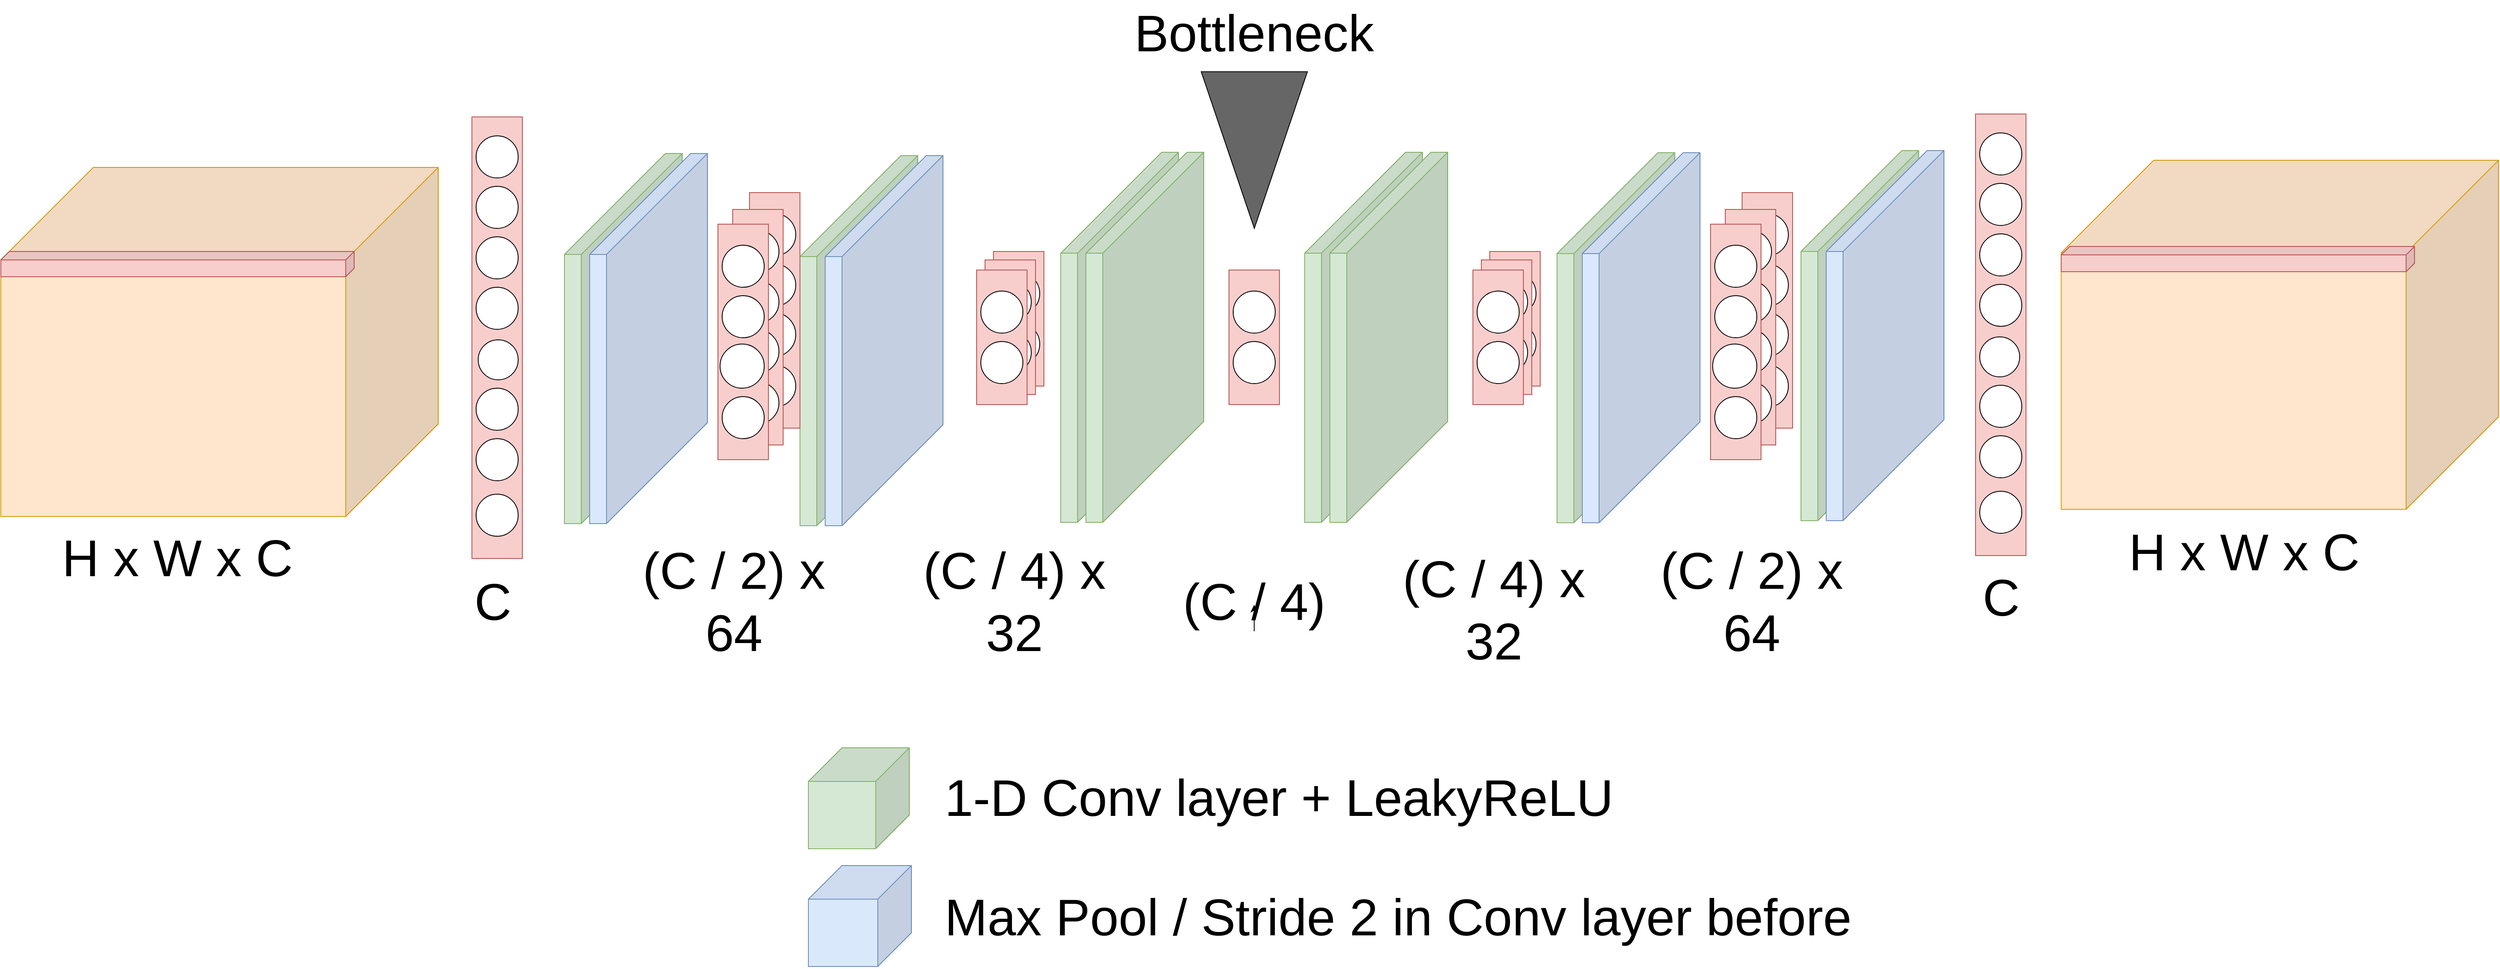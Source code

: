 <mxfile version="21.6.5" type="device">
  <diagram id="QJjx0-fPxzvcmYibJWj1" name="Page-1">
    <mxGraphModel dx="5736" dy="3528" grid="1" gridSize="10" guides="1" tooltips="1" connect="1" arrows="1" fold="1" page="0" pageScale="1" pageWidth="827" pageHeight="583" math="0" shadow="0">
      <root>
        <mxCell id="0" />
        <mxCell id="1" parent="0" />
        <mxCell id="m_Qu8GIRGxHgYCqS1YG2-1" value="" style="shape=cube;whiteSpace=wrap;html=1;boundedLbl=1;backgroundOutline=1;darkOpacity=0.05;darkOpacity2=0.1;size=110;direction=east;flipH=1;fillColor=#ffe6cc;strokeColor=#d79b00;fontSize=61;fontStyle=0" parent="1" vertex="1">
          <mxGeometry x="90" y="90" width="520" height="415" as="geometry" />
        </mxCell>
        <mxCell id="m_Qu8GIRGxHgYCqS1YG2-2" value="H x W x C" style="text;html=1;strokeColor=none;fillColor=none;align=center;verticalAlign=middle;whiteSpace=wrap;rounded=0;fontSize=61;fontStyle=0" parent="1" vertex="1">
          <mxGeometry x="145.25" y="505" width="309.5" height="100" as="geometry" />
        </mxCell>
        <mxCell id="Pfbvt9mmgzDX8GRQt6o7-2" value="" style="shape=cube;whiteSpace=wrap;html=1;boundedLbl=1;backgroundOutline=1;darkOpacity=0.05;darkOpacity2=0.1;flipH=1;size=10;fillColor=#f8cecc;strokeColor=#b85450;fontSize=61;fontStyle=0" parent="1" vertex="1">
          <mxGeometry x="90" y="190" width="420" height="30" as="geometry" />
        </mxCell>
        <mxCell id="Pfbvt9mmgzDX8GRQt6o7-66" value="C" style="text;html=1;strokeColor=none;fillColor=none;align=center;verticalAlign=middle;whiteSpace=wrap;rounded=0;fontSize=61;fontStyle=0" parent="1" vertex="1">
          <mxGeometry x="520" y="556.5" width="309.5" height="100" as="geometry" />
        </mxCell>
        <mxCell id="Pfbvt9mmgzDX8GRQt6o7-68" value="(C / 4) x 32" style="text;html=1;strokeColor=none;fillColor=none;align=center;verticalAlign=middle;whiteSpace=wrap;rounded=0;fontSize=61;fontStyle=0" parent="1" vertex="1">
          <mxGeometry x="1160" y="571.5" width="269.75" height="70" as="geometry" />
        </mxCell>
        <mxCell id="Pfbvt9mmgzDX8GRQt6o7-79" value="" style="group;fontSize=61;fontStyle=0" parent="1" vertex="1" connectable="0">
          <mxGeometry x="1250" y="212" width="80" height="160" as="geometry" />
        </mxCell>
        <mxCell id="EQMsb6BerHFTLHmI9SeI-25" value="" style="group;fontSize=61;fontStyle=0" parent="Pfbvt9mmgzDX8GRQt6o7-79" vertex="1" connectable="0">
          <mxGeometry x="10" y="-12" width="70" height="160" as="geometry" />
        </mxCell>
        <mxCell id="EQMsb6BerHFTLHmI9SeI-29" value="" style="group;fontSize=61;fontStyle=0" parent="EQMsb6BerHFTLHmI9SeI-25" vertex="1" connectable="0">
          <mxGeometry x="10" y="-10" width="60" height="160" as="geometry" />
        </mxCell>
        <mxCell id="EQMsb6BerHFTLHmI9SeI-30" value="" style="rounded=0;whiteSpace=wrap;html=1;rotation=-90;fillColor=#f8cecc;strokeColor=#b85450;fontSize=61;fontStyle=0" parent="EQMsb6BerHFTLHmI9SeI-29" vertex="1">
          <mxGeometry x="-50" y="50" width="160" height="60" as="geometry" />
        </mxCell>
        <mxCell id="EQMsb6BerHFTLHmI9SeI-31" value="" style="ellipse;whiteSpace=wrap;html=1;aspect=fixed;fontSize=61;fontStyle=0" parent="EQMsb6BerHFTLHmI9SeI-29" vertex="1">
          <mxGeometry x="5" y="25" width="50" height="50" as="geometry" />
        </mxCell>
        <mxCell id="EQMsb6BerHFTLHmI9SeI-32" value="" style="ellipse;whiteSpace=wrap;html=1;aspect=fixed;fontSize=61;fontStyle=0" parent="EQMsb6BerHFTLHmI9SeI-29" vertex="1">
          <mxGeometry x="5" y="85" width="50" height="50" as="geometry" />
        </mxCell>
        <mxCell id="EQMsb6BerHFTLHmI9SeI-26" value="" style="rounded=0;whiteSpace=wrap;html=1;rotation=-90;fillColor=#f8cecc;strokeColor=#b85450;fontSize=61;fontStyle=0" parent="EQMsb6BerHFTLHmI9SeI-25" vertex="1">
          <mxGeometry x="-50" y="50" width="160" height="60" as="geometry" />
        </mxCell>
        <mxCell id="EQMsb6BerHFTLHmI9SeI-27" value="" style="ellipse;whiteSpace=wrap;html=1;aspect=fixed;fontSize=61;fontStyle=0" parent="EQMsb6BerHFTLHmI9SeI-25" vertex="1">
          <mxGeometry x="5" y="25" width="50" height="50" as="geometry" />
        </mxCell>
        <mxCell id="EQMsb6BerHFTLHmI9SeI-28" value="" style="ellipse;whiteSpace=wrap;html=1;aspect=fixed;fontSize=61;fontStyle=0" parent="EQMsb6BerHFTLHmI9SeI-25" vertex="1">
          <mxGeometry x="5" y="85" width="50" height="50" as="geometry" />
        </mxCell>
        <mxCell id="Pfbvt9mmgzDX8GRQt6o7-24" value="" style="rounded=0;whiteSpace=wrap;html=1;rotation=-90;fillColor=#f8cecc;strokeColor=#b85450;fontSize=61;fontStyle=0" parent="Pfbvt9mmgzDX8GRQt6o7-79" vertex="1">
          <mxGeometry x="-50" y="50" width="160" height="60" as="geometry" />
        </mxCell>
        <mxCell id="Pfbvt9mmgzDX8GRQt6o7-25" value="" style="ellipse;whiteSpace=wrap;html=1;aspect=fixed;fontSize=61;fontStyle=0" parent="Pfbvt9mmgzDX8GRQt6o7-79" vertex="1">
          <mxGeometry x="5" y="25" width="50" height="50" as="geometry" />
        </mxCell>
        <mxCell id="Pfbvt9mmgzDX8GRQt6o7-26" value="" style="ellipse;whiteSpace=wrap;html=1;aspect=fixed;fontSize=61;fontStyle=0" parent="Pfbvt9mmgzDX8GRQt6o7-79" vertex="1">
          <mxGeometry x="5" y="85" width="50" height="50" as="geometry" />
        </mxCell>
        <mxCell id="Pfbvt9mmgzDX8GRQt6o7-4" value="" style="rounded=0;whiteSpace=wrap;html=1;rotation=-90;fillColor=#f8cecc;strokeColor=#b85450;fontSize=61;fontStyle=0" parent="1" vertex="1">
          <mxGeometry x="417.5" y="262.5" width="525" height="60" as="geometry" />
        </mxCell>
        <mxCell id="Pfbvt9mmgzDX8GRQt6o7-5" value="" style="ellipse;whiteSpace=wrap;html=1;aspect=fixed;fontSize=61;fontStyle=0" parent="1" vertex="1">
          <mxGeometry x="655" y="52.5" width="50" height="50" as="geometry" />
        </mxCell>
        <mxCell id="Pfbvt9mmgzDX8GRQt6o7-6" value="" style="ellipse;whiteSpace=wrap;html=1;aspect=fixed;fontSize=61;fontStyle=0" parent="1" vertex="1">
          <mxGeometry x="655" y="112.5" width="50" height="50" as="geometry" />
        </mxCell>
        <mxCell id="Pfbvt9mmgzDX8GRQt6o7-7" value="" style="ellipse;whiteSpace=wrap;html=1;aspect=fixed;fontSize=61;fontStyle=0" parent="1" vertex="1">
          <mxGeometry x="655" y="172.5" width="50" height="50" as="geometry" />
        </mxCell>
        <mxCell id="Pfbvt9mmgzDX8GRQt6o7-8" value="" style="ellipse;whiteSpace=wrap;html=1;aspect=fixed;fontSize=61;fontStyle=0" parent="1" vertex="1">
          <mxGeometry x="655" y="232.5" width="50" height="50" as="geometry" />
        </mxCell>
        <mxCell id="Pfbvt9mmgzDX8GRQt6o7-9" value="" style="ellipse;whiteSpace=wrap;html=1;aspect=fixed;fontSize=61;fontStyle=0" parent="1" vertex="1">
          <mxGeometry x="657.5" y="295" width="47.5" height="47.5" as="geometry" />
        </mxCell>
        <mxCell id="Pfbvt9mmgzDX8GRQt6o7-10" value="" style="ellipse;whiteSpace=wrap;html=1;aspect=fixed;fontSize=61;fontStyle=0" parent="1" vertex="1">
          <mxGeometry x="655" y="352.5" width="50" height="50" as="geometry" />
        </mxCell>
        <mxCell id="Pfbvt9mmgzDX8GRQt6o7-11" value="" style="ellipse;whiteSpace=wrap;html=1;aspect=fixed;fontSize=61;fontStyle=0" parent="1" vertex="1">
          <mxGeometry x="655" y="412.5" width="50" height="50" as="geometry" />
        </mxCell>
        <mxCell id="Pfbvt9mmgzDX8GRQt6o7-12" value="" style="shape=cube;whiteSpace=wrap;html=1;boundedLbl=1;backgroundOutline=1;darkOpacity=0.05;darkOpacity2=0.1;flipV=0;flipH=1;fillColor=#d5e8d4;strokeColor=#82b366;size=120;fontSize=61;fontStyle=0" parent="1" vertex="1">
          <mxGeometry x="760" y="73.5" width="140" height="440" as="geometry" />
        </mxCell>
        <mxCell id="Pfbvt9mmgzDX8GRQt6o7-22" value="" style="ellipse;whiteSpace=wrap;html=1;aspect=fixed;fontSize=61;fontStyle=0" parent="1" vertex="1">
          <mxGeometry x="655" y="478.5" width="50" height="50" as="geometry" />
        </mxCell>
        <mxCell id="Pfbvt9mmgzDX8GRQt6o7-23" value="" style="shape=cube;whiteSpace=wrap;html=1;boundedLbl=1;backgroundOutline=1;darkOpacity=0.05;darkOpacity2=0.1;flipV=0;flipH=1;fillColor=#d5e8d4;strokeColor=#82b366;size=120;fontSize=61;fontStyle=0" parent="1" vertex="1">
          <mxGeometry x="1040" y="76" width="140" height="440" as="geometry" />
        </mxCell>
        <mxCell id="Pfbvt9mmgzDX8GRQt6o7-67" value="&lt;div style=&quot;font-size: 61px;&quot;&gt;(C / 2) x 64&lt;/div&gt;" style="text;html=1;strokeColor=none;fillColor=none;align=center;verticalAlign=middle;whiteSpace=wrap;rounded=0;fontSize=61;fontStyle=0" parent="1" vertex="1">
          <mxGeometry x="820" y="561.5" width="282.5" height="90" as="geometry" />
        </mxCell>
        <mxCell id="Pfbvt9mmgzDX8GRQt6o7-85" value="" style="shape=cube;whiteSpace=wrap;html=1;boundedLbl=1;backgroundOutline=1;darkOpacity=0.05;darkOpacity2=0.1;flipV=0;flipH=1;fillColor=#dae8fc;strokeColor=#6c8ebf;size=120;fontSize=61;fontStyle=0" parent="1" vertex="1">
          <mxGeometry x="790" y="73.5" width="140" height="440" as="geometry" />
        </mxCell>
        <mxCell id="Pfbvt9mmgzDX8GRQt6o7-86" value="" style="shape=cube;whiteSpace=wrap;html=1;boundedLbl=1;backgroundOutline=1;darkOpacity=0.05;darkOpacity2=0.1;flipV=0;flipH=1;fillColor=#dae8fc;strokeColor=#6c8ebf;size=120;fontSize=61;fontStyle=0" parent="1" vertex="1">
          <mxGeometry x="1070" y="76" width="140" height="440" as="geometry" />
        </mxCell>
        <mxCell id="Pfbvt9mmgzDX8GRQt6o7-91" value="" style="group;fontSize=61;fontStyle=0" parent="1" vertex="1" connectable="0">
          <mxGeometry x="1050" y="910" width="1420" height="131.5" as="geometry" />
        </mxCell>
        <mxCell id="Pfbvt9mmgzDX8GRQt6o7-93" value="Max Pool / Stride 2 in Conv layer before " style="text;html=1;strokeColor=none;fillColor=none;align=left;verticalAlign=middle;whiteSpace=wrap;rounded=0;fontStyle=0;fontSize=61;" parent="Pfbvt9mmgzDX8GRQt6o7-91" vertex="1">
          <mxGeometry x="160" y="11.5" width="1260" height="120" as="geometry" />
        </mxCell>
        <mxCell id="Pfbvt9mmgzDX8GRQt6o7-89" value="" style="group;fontSize=61;fontStyle=0" parent="Pfbvt9mmgzDX8GRQt6o7-91" vertex="1" connectable="0">
          <mxGeometry y="-130.0" width="1204.349" height="120" as="geometry" />
        </mxCell>
        <mxCell id="Pfbvt9mmgzDX8GRQt6o7-74" value="" style="shape=cube;whiteSpace=wrap;html=1;boundedLbl=1;backgroundOutline=1;darkOpacity=0.05;darkOpacity2=0.1;size=40;direction=east;flipH=1;fillColor=#d5e8d4;strokeColor=#82b366;fontSize=61;fontStyle=0" parent="Pfbvt9mmgzDX8GRQt6o7-89" vertex="1">
          <mxGeometry width="120" height="120" as="geometry" />
        </mxCell>
        <mxCell id="Pfbvt9mmgzDX8GRQt6o7-75" value="1-D Conv layer + LeakyReLU" style="text;html=1;strokeColor=none;fillColor=none;align=left;verticalAlign=middle;whiteSpace=wrap;rounded=0;fontStyle=0;fontSize=61;" parent="Pfbvt9mmgzDX8GRQt6o7-89" vertex="1">
          <mxGeometry x="159.995" y="1.137e-13" width="912.504" height="120.0" as="geometry" />
        </mxCell>
        <mxCell id="Pfbvt9mmgzDX8GRQt6o7-96" value="" style="group;fontSize=61;fontStyle=0" parent="1" vertex="1" connectable="0">
          <mxGeometry x="1940" y="26.5" width="1119.37" height="620" as="geometry" />
        </mxCell>
        <mxCell id="Pfbvt9mmgzDX8GRQt6o7-62" value="" style="shape=cube;whiteSpace=wrap;html=1;boundedLbl=1;backgroundOutline=1;darkOpacity=0.05;darkOpacity2=0.1;size=110;direction=east;flipH=1;fillColor=#ffe6cc;strokeColor=#d79b00;container=0;fontSize=61;fontStyle=0" parent="Pfbvt9mmgzDX8GRQt6o7-96" vertex="1">
          <mxGeometry x="599.37" y="55" width="520" height="415" as="geometry" />
        </mxCell>
        <mxCell id="Pfbvt9mmgzDX8GRQt6o7-65" value="" style="shape=cube;whiteSpace=wrap;html=1;boundedLbl=1;backgroundOutline=1;darkOpacity=0.05;darkOpacity2=0.1;flipH=1;size=10;fillColor=#f8cecc;strokeColor=#b85450;container=0;fontSize=61;fontStyle=0" parent="Pfbvt9mmgzDX8GRQt6o7-96" vertex="1">
          <mxGeometry x="599.37" y="157.5" width="420" height="30" as="geometry" />
        </mxCell>
        <mxCell id="Pfbvt9mmgzDX8GRQt6o7-71" value="H x W x C" style="text;html=1;strokeColor=none;fillColor=none;align=center;verticalAlign=middle;whiteSpace=wrap;rounded=0;fontSize=61;container=0;fontStyle=0" parent="Pfbvt9mmgzDX8GRQt6o7-96" vertex="1">
          <mxGeometry x="677.12" y="481" width="279.5" height="80" as="geometry" />
        </mxCell>
        <mxCell id="Pfbvt9mmgzDX8GRQt6o7-45" value="" style="rounded=0;whiteSpace=wrap;html=1;rotation=-90;fillColor=#f8cecc;strokeColor=#b85450;fontSize=61;fontStyle=0" parent="Pfbvt9mmgzDX8GRQt6o7-96" vertex="1">
          <mxGeometry x="265" y="232.5" width="525" height="60" as="geometry" />
        </mxCell>
        <mxCell id="Pfbvt9mmgzDX8GRQt6o7-46" value="" style="ellipse;whiteSpace=wrap;html=1;aspect=fixed;container=0;fontSize=61;fontStyle=0" parent="Pfbvt9mmgzDX8GRQt6o7-96" vertex="1">
          <mxGeometry x="502.5" y="22.5" width="50" height="50" as="geometry" />
        </mxCell>
        <mxCell id="Pfbvt9mmgzDX8GRQt6o7-47" value="" style="ellipse;whiteSpace=wrap;html=1;aspect=fixed;container=0;fontSize=61;fontStyle=0" parent="Pfbvt9mmgzDX8GRQt6o7-96" vertex="1">
          <mxGeometry x="502.5" y="82.5" width="50" height="50" as="geometry" />
        </mxCell>
        <mxCell id="Pfbvt9mmgzDX8GRQt6o7-48" value="" style="ellipse;whiteSpace=wrap;html=1;aspect=fixed;container=0;fontSize=61;fontStyle=0" parent="Pfbvt9mmgzDX8GRQt6o7-96" vertex="1">
          <mxGeometry x="502.5" y="142.5" width="50" height="50" as="geometry" />
        </mxCell>
        <mxCell id="Pfbvt9mmgzDX8GRQt6o7-49" value="" style="ellipse;whiteSpace=wrap;html=1;aspect=fixed;container=0;fontSize=61;fontStyle=0" parent="Pfbvt9mmgzDX8GRQt6o7-96" vertex="1">
          <mxGeometry x="502.5" y="202.5" width="50" height="50" as="geometry" />
        </mxCell>
        <mxCell id="Pfbvt9mmgzDX8GRQt6o7-50" value="" style="ellipse;whiteSpace=wrap;html=1;aspect=fixed;container=0;fontSize=61;fontStyle=0" parent="Pfbvt9mmgzDX8GRQt6o7-96" vertex="1">
          <mxGeometry x="502.5" y="265" width="47.5" height="47.5" as="geometry" />
        </mxCell>
        <mxCell id="Pfbvt9mmgzDX8GRQt6o7-51" value="" style="ellipse;whiteSpace=wrap;html=1;aspect=fixed;container=0;fontSize=61;fontStyle=0" parent="Pfbvt9mmgzDX8GRQt6o7-96" vertex="1">
          <mxGeometry x="502.5" y="322.5" width="50" height="50" as="geometry" />
        </mxCell>
        <mxCell id="Pfbvt9mmgzDX8GRQt6o7-52" value="" style="ellipse;whiteSpace=wrap;html=1;aspect=fixed;container=0;fontSize=61;fontStyle=0" parent="Pfbvt9mmgzDX8GRQt6o7-96" vertex="1">
          <mxGeometry x="502.5" y="382.5" width="50" height="50" as="geometry" />
        </mxCell>
        <mxCell id="Pfbvt9mmgzDX8GRQt6o7-59" value="" style="ellipse;whiteSpace=wrap;html=1;aspect=fixed;container=0;fontSize=61;fontStyle=0" parent="Pfbvt9mmgzDX8GRQt6o7-96" vertex="1">
          <mxGeometry x="502.5" y="448.5" width="50" height="50" as="geometry" />
        </mxCell>
        <mxCell id="Pfbvt9mmgzDX8GRQt6o7-70" value="C" style="text;html=1;strokeColor=none;fillColor=none;align=center;verticalAlign=middle;whiteSpace=wrap;rounded=0;fontSize=61;container=0;fontStyle=0" parent="Pfbvt9mmgzDX8GRQt6o7-96" vertex="1">
          <mxGeometry x="452.5" y="535" width="150" height="80" as="geometry" />
        </mxCell>
        <mxCell id="Pfbvt9mmgzDX8GRQt6o7-60" value="" style="shape=cube;whiteSpace=wrap;html=1;boundedLbl=1;backgroundOutline=1;darkOpacity=0.05;darkOpacity2=0.1;flipV=0;flipH=1;fillColor=#d5e8d4;strokeColor=#82b366;size=120;container=0;fontSize=61;fontStyle=0" parent="Pfbvt9mmgzDX8GRQt6o7-96" vertex="1">
          <mxGeometry y="46" width="140" height="440" as="geometry" />
        </mxCell>
        <mxCell id="Pfbvt9mmgzDX8GRQt6o7-87" value="" style="shape=cube;whiteSpace=wrap;html=1;boundedLbl=1;backgroundOutline=1;darkOpacity=0.05;darkOpacity2=0.1;flipV=0;flipH=1;fillColor=#dae8fc;strokeColor=#6c8ebf;size=120;container=0;fontSize=61;fontStyle=0" parent="Pfbvt9mmgzDX8GRQt6o7-96" vertex="1">
          <mxGeometry x="30" y="46" width="140" height="440" as="geometry" />
        </mxCell>
        <mxCell id="Pfbvt9mmgzDX8GRQt6o7-53" value="" style="shape=cube;whiteSpace=wrap;html=1;boundedLbl=1;backgroundOutline=1;darkOpacity=0.05;darkOpacity2=0.1;flipV=0;flipH=1;fillColor=#d5e8d4;strokeColor=#82b366;size=120;container=0;fontSize=61;fontStyle=0" parent="Pfbvt9mmgzDX8GRQt6o7-96" vertex="1">
          <mxGeometry x="290" y="43.5" width="140" height="440" as="geometry" />
        </mxCell>
        <mxCell id="Pfbvt9mmgzDX8GRQt6o7-88" value="" style="shape=cube;whiteSpace=wrap;html=1;boundedLbl=1;backgroundOutline=1;darkOpacity=0.05;darkOpacity2=0.1;flipV=0;flipH=1;fillColor=#dae8fc;strokeColor=#6c8ebf;size=120;container=0;fontSize=61;fontStyle=0" parent="Pfbvt9mmgzDX8GRQt6o7-96" vertex="1">
          <mxGeometry x="320" y="43.5" width="140" height="440" as="geometry" />
        </mxCell>
        <mxCell id="Pfbvt9mmgzDX8GRQt6o7-122" value="&lt;div style=&quot;font-size: 61px;&quot;&gt;(C / 2) x 64&lt;/div&gt;" style="text;html=1;strokeColor=none;fillColor=none;align=center;verticalAlign=middle;whiteSpace=wrap;rounded=0;fontSize=61;fontStyle=0" parent="Pfbvt9mmgzDX8GRQt6o7-96" vertex="1">
          <mxGeometry x="90" y="535" width="282.5" height="90" as="geometry" />
        </mxCell>
        <mxCell id="EQMsb6BerHFTLHmI9SeI-45" value="" style="group;fontSize=61;fontStyle=0" parent="Pfbvt9mmgzDX8GRQt6o7-96" vertex="1" connectable="0">
          <mxGeometry x="182.5" y="131" width="97.5" height="280" as="geometry" />
        </mxCell>
        <mxCell id="EQMsb6BerHFTLHmI9SeI-46" value="" style="group;fontSize=61;fontStyle=0" parent="EQMsb6BerHFTLHmI9SeI-45" vertex="1" connectable="0">
          <mxGeometry x="17.5" y="-17.5" width="80" height="280" as="geometry" />
        </mxCell>
        <mxCell id="EQMsb6BerHFTLHmI9SeI-47" value="" style="group;fontSize=61;fontStyle=0" parent="EQMsb6BerHFTLHmI9SeI-46" vertex="1" connectable="0">
          <mxGeometry x="20" y="-20" width="60" height="280" as="geometry" />
        </mxCell>
        <mxCell id="EQMsb6BerHFTLHmI9SeI-48" value="" style="rounded=0;whiteSpace=wrap;html=1;rotation=-90;fillColor=#f8cecc;strokeColor=#b85450;fontSize=61;fontStyle=0" parent="EQMsb6BerHFTLHmI9SeI-47" vertex="1">
          <mxGeometry x="-110" y="110" width="280" height="60" as="geometry" />
        </mxCell>
        <mxCell id="EQMsb6BerHFTLHmI9SeI-49" value="" style="ellipse;whiteSpace=wrap;html=1;aspect=fixed;fontSize=61;fontStyle=0" parent="EQMsb6BerHFTLHmI9SeI-47" vertex="1">
          <mxGeometry x="5" y="25" width="50" height="50" as="geometry" />
        </mxCell>
        <mxCell id="EQMsb6BerHFTLHmI9SeI-50" value="" style="ellipse;whiteSpace=wrap;html=1;aspect=fixed;fontSize=61;fontStyle=0" parent="EQMsb6BerHFTLHmI9SeI-47" vertex="1">
          <mxGeometry x="5" y="85" width="50" height="50" as="geometry" />
        </mxCell>
        <mxCell id="EQMsb6BerHFTLHmI9SeI-51" value="" style="ellipse;whiteSpace=wrap;html=1;aspect=fixed;fontSize=61;fontStyle=0" parent="EQMsb6BerHFTLHmI9SeI-47" vertex="1">
          <mxGeometry x="2.5" y="142.5" width="52.5" height="52.5" as="geometry" />
        </mxCell>
        <mxCell id="EQMsb6BerHFTLHmI9SeI-52" value="" style="ellipse;whiteSpace=wrap;html=1;aspect=fixed;fontSize=61;fontStyle=0" parent="EQMsb6BerHFTLHmI9SeI-47" vertex="1">
          <mxGeometry x="5" y="205" width="50" height="50" as="geometry" />
        </mxCell>
        <mxCell id="EQMsb6BerHFTLHmI9SeI-53" value="" style="rounded=0;whiteSpace=wrap;html=1;rotation=-90;fillColor=#f8cecc;strokeColor=#b85450;fontSize=61;fontStyle=0" parent="EQMsb6BerHFTLHmI9SeI-46" vertex="1">
          <mxGeometry x="-110" y="110" width="280" height="60" as="geometry" />
        </mxCell>
        <mxCell id="EQMsb6BerHFTLHmI9SeI-54" value="" style="ellipse;whiteSpace=wrap;html=1;aspect=fixed;fontSize=61;fontStyle=0" parent="EQMsb6BerHFTLHmI9SeI-46" vertex="1">
          <mxGeometry x="5" y="25" width="50" height="50" as="geometry" />
        </mxCell>
        <mxCell id="EQMsb6BerHFTLHmI9SeI-55" value="" style="ellipse;whiteSpace=wrap;html=1;aspect=fixed;fontSize=61;fontStyle=0" parent="EQMsb6BerHFTLHmI9SeI-46" vertex="1">
          <mxGeometry x="5" y="85" width="50" height="50" as="geometry" />
        </mxCell>
        <mxCell id="EQMsb6BerHFTLHmI9SeI-56" value="" style="ellipse;whiteSpace=wrap;html=1;aspect=fixed;fontSize=61;fontStyle=0" parent="EQMsb6BerHFTLHmI9SeI-46" vertex="1">
          <mxGeometry x="2.5" y="142.5" width="52.5" height="52.5" as="geometry" />
        </mxCell>
        <mxCell id="EQMsb6BerHFTLHmI9SeI-57" value="" style="ellipse;whiteSpace=wrap;html=1;aspect=fixed;fontSize=61;fontStyle=0" parent="EQMsb6BerHFTLHmI9SeI-46" vertex="1">
          <mxGeometry x="5" y="205" width="50" height="50" as="geometry" />
        </mxCell>
        <mxCell id="EQMsb6BerHFTLHmI9SeI-58" value="" style="rounded=0;whiteSpace=wrap;html=1;rotation=-90;fillColor=#f8cecc;strokeColor=#b85450;fontSize=61;fontStyle=0" parent="EQMsb6BerHFTLHmI9SeI-45" vertex="1">
          <mxGeometry x="-110" y="110" width="280" height="60" as="geometry" />
        </mxCell>
        <mxCell id="EQMsb6BerHFTLHmI9SeI-59" value="" style="ellipse;whiteSpace=wrap;html=1;aspect=fixed;fontSize=61;fontStyle=0" parent="EQMsb6BerHFTLHmI9SeI-45" vertex="1">
          <mxGeometry x="5" y="25" width="50" height="50" as="geometry" />
        </mxCell>
        <mxCell id="EQMsb6BerHFTLHmI9SeI-60" value="" style="ellipse;whiteSpace=wrap;html=1;aspect=fixed;fontSize=61;fontStyle=0" parent="EQMsb6BerHFTLHmI9SeI-45" vertex="1">
          <mxGeometry x="5" y="85" width="50" height="50" as="geometry" />
        </mxCell>
        <mxCell id="EQMsb6BerHFTLHmI9SeI-61" value="" style="ellipse;whiteSpace=wrap;html=1;aspect=fixed;fontSize=61;fontStyle=0" parent="EQMsb6BerHFTLHmI9SeI-45" vertex="1">
          <mxGeometry x="2.5" y="142.5" width="52.5" height="52.5" as="geometry" />
        </mxCell>
        <mxCell id="EQMsb6BerHFTLHmI9SeI-62" value="" style="ellipse;whiteSpace=wrap;html=1;aspect=fixed;fontSize=61;fontStyle=0" parent="EQMsb6BerHFTLHmI9SeI-45" vertex="1">
          <mxGeometry x="5" y="205" width="50" height="50" as="geometry" />
        </mxCell>
        <mxCell id="Pfbvt9mmgzDX8GRQt6o7-92" value="" style="shape=cube;whiteSpace=wrap;html=1;boundedLbl=1;backgroundOutline=1;darkOpacity=0.05;darkOpacity2=0.1;size=40;direction=east;flipH=1;fillColor=#dae8fc;strokeColor=#6c8ebf;fontSize=61;fontStyle=0" parent="1" vertex="1">
          <mxGeometry x="1050" y="920" width="122.5" height="120" as="geometry" />
        </mxCell>
        <mxCell id="Pfbvt9mmgzDX8GRQt6o7-97" value="" style="group;fontSize=61;fontStyle=0" parent="1" vertex="1" connectable="0">
          <mxGeometry x="1445.13" y="-108.75" width="269.99" height="271.25" as="geometry" />
        </mxCell>
        <mxCell id="Pfbvt9mmgzDX8GRQt6o7-83" value="" style="triangle;whiteSpace=wrap;html=1;fontSize=61;rotation=90;fillColor=#666666;fillStyle=auto;gradientColor=none;fontStyle=0" parent="Pfbvt9mmgzDX8GRQt6o7-97" vertex="1">
          <mxGeometry x="41.87" y="115" width="186.25" height="126.25" as="geometry" />
        </mxCell>
        <mxCell id="Pfbvt9mmgzDX8GRQt6o7-84" value="Bottleneck" style="text;html=1;strokeColor=none;fillColor=none;align=center;verticalAlign=middle;whiteSpace=wrap;rounded=0;fontSize=61;fontStyle=0" parent="Pfbvt9mmgzDX8GRQt6o7-97" vertex="1">
          <mxGeometry width="269.99" height="80" as="geometry" />
        </mxCell>
        <mxCell id="Pfbvt9mmgzDX8GRQt6o7-98" value="" style="shape=cube;whiteSpace=wrap;html=1;boundedLbl=1;backgroundOutline=1;darkOpacity=0.05;darkOpacity2=0.1;flipV=0;flipH=1;fillColor=#d5e8d4;strokeColor=#82b366;size=120;fontSize=61;fontStyle=0" parent="1" vertex="1">
          <mxGeometry x="1349.99" y="72" width="140" height="440" as="geometry" />
        </mxCell>
        <mxCell id="Pfbvt9mmgzDX8GRQt6o7-99" value="" style="group;fontSize=61;fontStyle=0" parent="1" vertex="1" connectable="0">
          <mxGeometry x="1550" y="212" width="60" height="160" as="geometry" />
        </mxCell>
        <mxCell id="Pfbvt9mmgzDX8GRQt6o7-100" value="" style="rounded=0;whiteSpace=wrap;html=1;rotation=-90;fillColor=#f8cecc;strokeColor=#b85450;fontSize=61;fontStyle=0" parent="Pfbvt9mmgzDX8GRQt6o7-99" vertex="1">
          <mxGeometry x="-50" y="50" width="160" height="60" as="geometry" />
        </mxCell>
        <mxCell id="Pfbvt9mmgzDX8GRQt6o7-101" value="" style="ellipse;whiteSpace=wrap;html=1;aspect=fixed;fontSize=61;fontStyle=0" parent="Pfbvt9mmgzDX8GRQt6o7-99" vertex="1">
          <mxGeometry x="5" y="25" width="50" height="50" as="geometry" />
        </mxCell>
        <mxCell id="Pfbvt9mmgzDX8GRQt6o7-102" value="" style="ellipse;whiteSpace=wrap;html=1;aspect=fixed;fontSize=61;fontStyle=0" parent="Pfbvt9mmgzDX8GRQt6o7-99" vertex="1">
          <mxGeometry x="5" y="85" width="50" height="50" as="geometry" />
        </mxCell>
        <mxCell id="Pfbvt9mmgzDX8GRQt6o7-108" value="" style="shape=cube;whiteSpace=wrap;html=1;boundedLbl=1;backgroundOutline=1;darkOpacity=0.05;darkOpacity2=0.1;flipV=0;flipH=1;fillColor=#d5e8d4;strokeColor=#82b366;size=120;fontSize=61;fontStyle=0" parent="1" vertex="1">
          <mxGeometry x="1380" y="72" width="140" height="440" as="geometry" />
        </mxCell>
        <mxCell id="Pfbvt9mmgzDX8GRQt6o7-109" value="(C / 4)" style="text;html=1;strokeColor=none;fillColor=none;align=center;verticalAlign=middle;whiteSpace=wrap;rounded=0;fontSize=61;fontStyle=0" parent="1" vertex="1">
          <mxGeometry x="1445.12" y="571.5" width="269.75" height="70" as="geometry" />
        </mxCell>
        <mxCell id="Pfbvt9mmgzDX8GRQt6o7-110" value="" style="shape=cube;whiteSpace=wrap;html=1;boundedLbl=1;backgroundOutline=1;darkOpacity=0.05;darkOpacity2=0.1;flipV=0;flipH=1;fillColor=#d5e8d4;strokeColor=#82b366;size=120;fontSize=61;fontStyle=0" parent="1" vertex="1">
          <mxGeometry x="1640" y="72" width="140" height="440" as="geometry" />
        </mxCell>
        <mxCell id="Pfbvt9mmgzDX8GRQt6o7-111" value="" style="shape=cube;whiteSpace=wrap;html=1;boundedLbl=1;backgroundOutline=1;darkOpacity=0.05;darkOpacity2=0.1;flipV=0;flipH=1;fillColor=#d5e8d4;strokeColor=#82b366;size=120;fontSize=61;fontStyle=0" parent="1" vertex="1">
          <mxGeometry x="1670.01" y="72" width="140" height="440" as="geometry" />
        </mxCell>
        <mxCell id="Pfbvt9mmgzDX8GRQt6o7-121" value="(C / 4) x 32" style="text;html=1;strokeColor=none;fillColor=none;align=center;verticalAlign=middle;whiteSpace=wrap;rounded=0;fontSize=61;fontStyle=0" parent="1" vertex="1">
          <mxGeometry x="1730" y="581.5" width="269.75" height="70" as="geometry" />
        </mxCell>
        <mxCell id="EQMsb6BerHFTLHmI9SeI-1" value="" style="group;fontSize=61;fontStyle=0" parent="1" vertex="1" connectable="0">
          <mxGeometry x="942.5" y="157.5" width="97.5" height="280" as="geometry" />
        </mxCell>
        <mxCell id="EQMsb6BerHFTLHmI9SeI-3" value="" style="group;fontSize=61;fontStyle=0" parent="EQMsb6BerHFTLHmI9SeI-1" vertex="1" connectable="0">
          <mxGeometry x="17.5" y="-17.5" width="80" height="280" as="geometry" />
        </mxCell>
        <mxCell id="EQMsb6BerHFTLHmI9SeI-11" value="" style="group;fontSize=61;fontStyle=0" parent="EQMsb6BerHFTLHmI9SeI-3" vertex="1" connectable="0">
          <mxGeometry x="20" y="-20" width="60" height="280" as="geometry" />
        </mxCell>
        <mxCell id="EQMsb6BerHFTLHmI9SeI-12" value="" style="rounded=0;whiteSpace=wrap;html=1;rotation=-90;fillColor=#f8cecc;strokeColor=#b85450;fontSize=61;fontStyle=0" parent="EQMsb6BerHFTLHmI9SeI-11" vertex="1">
          <mxGeometry x="-110" y="110" width="280" height="60" as="geometry" />
        </mxCell>
        <mxCell id="EQMsb6BerHFTLHmI9SeI-13" value="" style="ellipse;whiteSpace=wrap;html=1;aspect=fixed;fontSize=61;fontStyle=0" parent="EQMsb6BerHFTLHmI9SeI-11" vertex="1">
          <mxGeometry x="5" y="25" width="50" height="50" as="geometry" />
        </mxCell>
        <mxCell id="EQMsb6BerHFTLHmI9SeI-14" value="" style="ellipse;whiteSpace=wrap;html=1;aspect=fixed;fontSize=61;fontStyle=0" parent="EQMsb6BerHFTLHmI9SeI-11" vertex="1">
          <mxGeometry x="5" y="85" width="50" height="50" as="geometry" />
        </mxCell>
        <mxCell id="EQMsb6BerHFTLHmI9SeI-15" value="" style="ellipse;whiteSpace=wrap;html=1;aspect=fixed;fontSize=61;fontStyle=0" parent="EQMsb6BerHFTLHmI9SeI-11" vertex="1">
          <mxGeometry x="2.5" y="142.5" width="52.5" height="52.5" as="geometry" />
        </mxCell>
        <mxCell id="EQMsb6BerHFTLHmI9SeI-16" value="" style="ellipse;whiteSpace=wrap;html=1;aspect=fixed;fontSize=61;fontStyle=0" parent="EQMsb6BerHFTLHmI9SeI-11" vertex="1">
          <mxGeometry x="5" y="205" width="50" height="50" as="geometry" />
        </mxCell>
        <mxCell id="EQMsb6BerHFTLHmI9SeI-4" value="" style="rounded=0;whiteSpace=wrap;html=1;rotation=-90;fillColor=#f8cecc;strokeColor=#b85450;fontSize=61;fontStyle=0" parent="EQMsb6BerHFTLHmI9SeI-3" vertex="1">
          <mxGeometry x="-110" y="110" width="280" height="60" as="geometry" />
        </mxCell>
        <mxCell id="EQMsb6BerHFTLHmI9SeI-5" value="" style="ellipse;whiteSpace=wrap;html=1;aspect=fixed;fontSize=61;fontStyle=0" parent="EQMsb6BerHFTLHmI9SeI-3" vertex="1">
          <mxGeometry x="5" y="25" width="50" height="50" as="geometry" />
        </mxCell>
        <mxCell id="EQMsb6BerHFTLHmI9SeI-6" value="" style="ellipse;whiteSpace=wrap;html=1;aspect=fixed;fontSize=61;fontStyle=0" parent="EQMsb6BerHFTLHmI9SeI-3" vertex="1">
          <mxGeometry x="5" y="85" width="50" height="50" as="geometry" />
        </mxCell>
        <mxCell id="EQMsb6BerHFTLHmI9SeI-7" value="" style="ellipse;whiteSpace=wrap;html=1;aspect=fixed;fontSize=61;fontStyle=0" parent="EQMsb6BerHFTLHmI9SeI-3" vertex="1">
          <mxGeometry x="2.5" y="142.5" width="52.5" height="52.5" as="geometry" />
        </mxCell>
        <mxCell id="EQMsb6BerHFTLHmI9SeI-8" value="" style="ellipse;whiteSpace=wrap;html=1;aspect=fixed;fontSize=61;fontStyle=0" parent="EQMsb6BerHFTLHmI9SeI-3" vertex="1">
          <mxGeometry x="5" y="205" width="50" height="50" as="geometry" />
        </mxCell>
        <mxCell id="Pfbvt9mmgzDX8GRQt6o7-14" value="" style="rounded=0;whiteSpace=wrap;html=1;rotation=-90;fillColor=#f8cecc;strokeColor=#b85450;fontSize=61;fontStyle=0" parent="EQMsb6BerHFTLHmI9SeI-1" vertex="1">
          <mxGeometry x="-110" y="110" width="280" height="60" as="geometry" />
        </mxCell>
        <mxCell id="Pfbvt9mmgzDX8GRQt6o7-15" value="" style="ellipse;whiteSpace=wrap;html=1;aspect=fixed;fontSize=61;fontStyle=0" parent="EQMsb6BerHFTLHmI9SeI-1" vertex="1">
          <mxGeometry x="5" y="25" width="50" height="50" as="geometry" />
        </mxCell>
        <mxCell id="Pfbvt9mmgzDX8GRQt6o7-16" value="" style="ellipse;whiteSpace=wrap;html=1;aspect=fixed;fontSize=61;fontStyle=0" parent="EQMsb6BerHFTLHmI9SeI-1" vertex="1">
          <mxGeometry x="5" y="85" width="50" height="50" as="geometry" />
        </mxCell>
        <mxCell id="Pfbvt9mmgzDX8GRQt6o7-17" value="" style="ellipse;whiteSpace=wrap;html=1;aspect=fixed;fontSize=61;fontStyle=0" parent="EQMsb6BerHFTLHmI9SeI-1" vertex="1">
          <mxGeometry x="2.5" y="142.5" width="52.5" height="52.5" as="geometry" />
        </mxCell>
        <mxCell id="Pfbvt9mmgzDX8GRQt6o7-18" value="" style="ellipse;whiteSpace=wrap;html=1;aspect=fixed;fontSize=61;fontStyle=0" parent="EQMsb6BerHFTLHmI9SeI-1" vertex="1">
          <mxGeometry x="5" y="205" width="50" height="50" as="geometry" />
        </mxCell>
        <mxCell id="EQMsb6BerHFTLHmI9SeI-33" value="" style="group;fontSize=61;fontStyle=0" parent="1" vertex="1" connectable="0">
          <mxGeometry x="1840" y="212" width="80" height="160" as="geometry" />
        </mxCell>
        <mxCell id="EQMsb6BerHFTLHmI9SeI-34" value="" style="group;fontSize=61;fontStyle=0" parent="EQMsb6BerHFTLHmI9SeI-33" vertex="1" connectable="0">
          <mxGeometry x="10" y="-12" width="70" height="160" as="geometry" />
        </mxCell>
        <mxCell id="EQMsb6BerHFTLHmI9SeI-35" value="" style="group;fontSize=61;fontStyle=0" parent="EQMsb6BerHFTLHmI9SeI-34" vertex="1" connectable="0">
          <mxGeometry x="10" y="-10" width="60" height="160" as="geometry" />
        </mxCell>
        <mxCell id="EQMsb6BerHFTLHmI9SeI-36" value="" style="rounded=0;whiteSpace=wrap;html=1;rotation=-90;fillColor=#f8cecc;strokeColor=#b85450;fontSize=61;fontStyle=0" parent="EQMsb6BerHFTLHmI9SeI-35" vertex="1">
          <mxGeometry x="-50" y="50" width="160" height="60" as="geometry" />
        </mxCell>
        <mxCell id="EQMsb6BerHFTLHmI9SeI-37" value="" style="ellipse;whiteSpace=wrap;html=1;aspect=fixed;fontSize=61;fontStyle=0" parent="EQMsb6BerHFTLHmI9SeI-35" vertex="1">
          <mxGeometry x="5" y="25" width="50" height="50" as="geometry" />
        </mxCell>
        <mxCell id="EQMsb6BerHFTLHmI9SeI-38" value="" style="ellipse;whiteSpace=wrap;html=1;aspect=fixed;fontSize=61;fontStyle=0" parent="EQMsb6BerHFTLHmI9SeI-35" vertex="1">
          <mxGeometry x="5" y="85" width="50" height="50" as="geometry" />
        </mxCell>
        <mxCell id="EQMsb6BerHFTLHmI9SeI-39" value="" style="rounded=0;whiteSpace=wrap;html=1;rotation=-90;fillColor=#f8cecc;strokeColor=#b85450;fontSize=61;fontStyle=0" parent="EQMsb6BerHFTLHmI9SeI-34" vertex="1">
          <mxGeometry x="-50" y="50" width="160" height="60" as="geometry" />
        </mxCell>
        <mxCell id="EQMsb6BerHFTLHmI9SeI-40" value="" style="ellipse;whiteSpace=wrap;html=1;aspect=fixed;fontSize=61;fontStyle=0" parent="EQMsb6BerHFTLHmI9SeI-34" vertex="1">
          <mxGeometry x="5" y="25" width="50" height="50" as="geometry" />
        </mxCell>
        <mxCell id="EQMsb6BerHFTLHmI9SeI-41" value="" style="ellipse;whiteSpace=wrap;html=1;aspect=fixed;fontSize=61;fontStyle=0" parent="EQMsb6BerHFTLHmI9SeI-34" vertex="1">
          <mxGeometry x="5" y="85" width="50" height="50" as="geometry" />
        </mxCell>
        <mxCell id="EQMsb6BerHFTLHmI9SeI-42" value="" style="rounded=0;whiteSpace=wrap;html=1;rotation=-90;fillColor=#f8cecc;strokeColor=#b85450;fontSize=61;fontStyle=0" parent="EQMsb6BerHFTLHmI9SeI-33" vertex="1">
          <mxGeometry x="-50" y="50" width="160" height="60" as="geometry" />
        </mxCell>
        <mxCell id="EQMsb6BerHFTLHmI9SeI-43" value="" style="ellipse;whiteSpace=wrap;html=1;aspect=fixed;fontSize=61;fontStyle=0" parent="EQMsb6BerHFTLHmI9SeI-33" vertex="1">
          <mxGeometry x="5" y="25" width="50" height="50" as="geometry" />
        </mxCell>
        <mxCell id="EQMsb6BerHFTLHmI9SeI-44" value="" style="ellipse;whiteSpace=wrap;html=1;aspect=fixed;fontSize=61;fontStyle=0" parent="EQMsb6BerHFTLHmI9SeI-33" vertex="1">
          <mxGeometry x="5" y="85" width="50" height="50" as="geometry" />
        </mxCell>
        <mxCell id="BwLXGA79xSWh7LYIkBdd-1" style="edgeStyle=orthogonalEdgeStyle;rounded=0;orthogonalLoop=1;jettySize=auto;html=1;exitX=0.5;exitY=1;exitDx=0;exitDy=0;entryX=0.5;entryY=0.55;entryDx=0;entryDy=0;entryPerimeter=0;fontStyle=0" parent="1" source="Pfbvt9mmgzDX8GRQt6o7-109" target="Pfbvt9mmgzDX8GRQt6o7-109" edge="1">
          <mxGeometry relative="1" as="geometry" />
        </mxCell>
      </root>
    </mxGraphModel>
  </diagram>
</mxfile>
